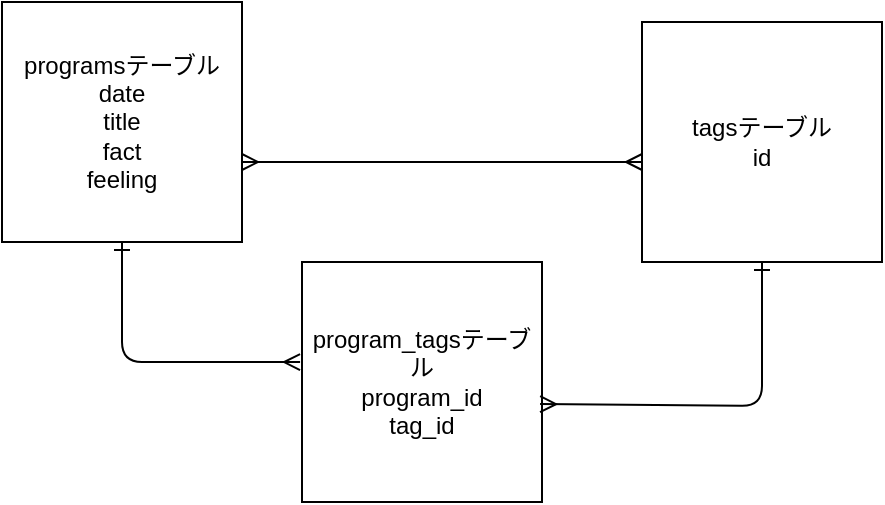 <mxfile version="14.2.4" type="embed">
    <diagram id="rUO59jwtbNRKLvj5s-JI" name="ページ1">
        <mxGraphModel dx="331" dy="580" grid="1" gridSize="10" guides="1" tooltips="1" connect="1" arrows="1" fold="1" page="1" pageScale="1" pageWidth="827" pageHeight="1169" math="0" shadow="0">
            <root>
                <mxCell id="0"/>
                <mxCell id="1" parent="0"/>
                <mxCell id="2" value="programsテーブル&lt;br&gt;date&lt;br&gt;title&lt;br&gt;fact&lt;br&gt;feeling" style="whiteSpace=wrap;html=1;" vertex="1" parent="1">
                    <mxGeometry x="40" y="80" width="120" height="120" as="geometry"/>
                </mxCell>
                <mxCell id="3" value="program_tagsテーブル&lt;br&gt;program_id&lt;br&gt;tag_id" style="whiteSpace=wrap;html=1;" vertex="1" parent="1">
                    <mxGeometry x="190" y="210" width="120" height="120" as="geometry"/>
                </mxCell>
                <mxCell id="4" value="tagsテーブル&lt;br&gt;id" style="whiteSpace=wrap;html=1;" vertex="1" parent="1">
                    <mxGeometry x="360" y="90" width="120" height="120" as="geometry"/>
                </mxCell>
                <mxCell id="6" value="" style="endArrow=ERmany;html=1;startArrow=ERone;startFill=0;entryX=-0.008;entryY=0.417;entryDx=0;entryDy=0;endFill=0;entryPerimeter=0;exitX=0.5;exitY=1;exitDx=0;exitDy=0;" edge="1" parent="1" source="2" target="3">
                    <mxGeometry width="50" height="50" relative="1" as="geometry">
                        <mxPoint x="189" y="280" as="sourcePoint"/>
                        <mxPoint x="100" y="210" as="targetPoint"/>
                        <Array as="points">
                            <mxPoint x="100" y="260"/>
                        </Array>
                    </mxGeometry>
                </mxCell>
                <mxCell id="7" value="" style="endArrow=ERone;html=1;exitX=0.992;exitY=0.592;exitDx=0;exitDy=0;entryX=0.5;entryY=1;entryDx=0;entryDy=0;startArrow=ERmany;startFill=0;endFill=0;exitPerimeter=0;" edge="1" parent="1" source="3" target="4">
                    <mxGeometry width="50" height="50" relative="1" as="geometry">
                        <mxPoint x="330" y="330" as="sourcePoint"/>
                        <mxPoint x="380" y="280" as="targetPoint"/>
                        <Array as="points">
                            <mxPoint x="420" y="282"/>
                        </Array>
                    </mxGeometry>
                </mxCell>
                <mxCell id="11" value="" style="endArrow=none;html=1;entryX=0;entryY=0.667;entryDx=0;entryDy=0;entryPerimeter=0;startArrow=ERmany;startFill=0;strokeColor=none;" edge="1" parent="1" target="3">
                    <mxGeometry width="50" height="50" relative="1" as="geometry">
                        <mxPoint x="160" y="160" as="sourcePoint"/>
                        <mxPoint x="230" y="280" as="targetPoint"/>
                    </mxGeometry>
                </mxCell>
                <mxCell id="12" value="" style="endArrow=ERmany;html=1;endFill=0;startArrow=ERmany;startFill=0;" edge="1" parent="1">
                    <mxGeometry width="50" height="50" relative="1" as="geometry">
                        <mxPoint x="160" y="160" as="sourcePoint"/>
                        <mxPoint x="360" y="160" as="targetPoint"/>
                    </mxGeometry>
                </mxCell>
            </root>
        </mxGraphModel>
    </diagram>
</mxfile>